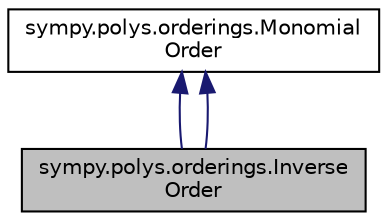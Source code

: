 digraph "sympy.polys.orderings.InverseOrder"
{
 // LATEX_PDF_SIZE
  edge [fontname="Helvetica",fontsize="10",labelfontname="Helvetica",labelfontsize="10"];
  node [fontname="Helvetica",fontsize="10",shape=record];
  Node1 [label="sympy.polys.orderings.Inverse\lOrder",height=0.2,width=0.4,color="black", fillcolor="grey75", style="filled", fontcolor="black",tooltip=" "];
  Node2 -> Node1 [dir="back",color="midnightblue",fontsize="10",style="solid",fontname="Helvetica"];
  Node2 [label="sympy.polys.orderings.Monomial\lOrder",height=0.2,width=0.4,color="black", fillcolor="white", style="filled",URL="$classsympy_1_1polys_1_1orderings_1_1MonomialOrder.html",tooltip=" "];
  Node2 -> Node1 [dir="back",color="midnightblue",fontsize="10",style="solid",fontname="Helvetica"];
}
